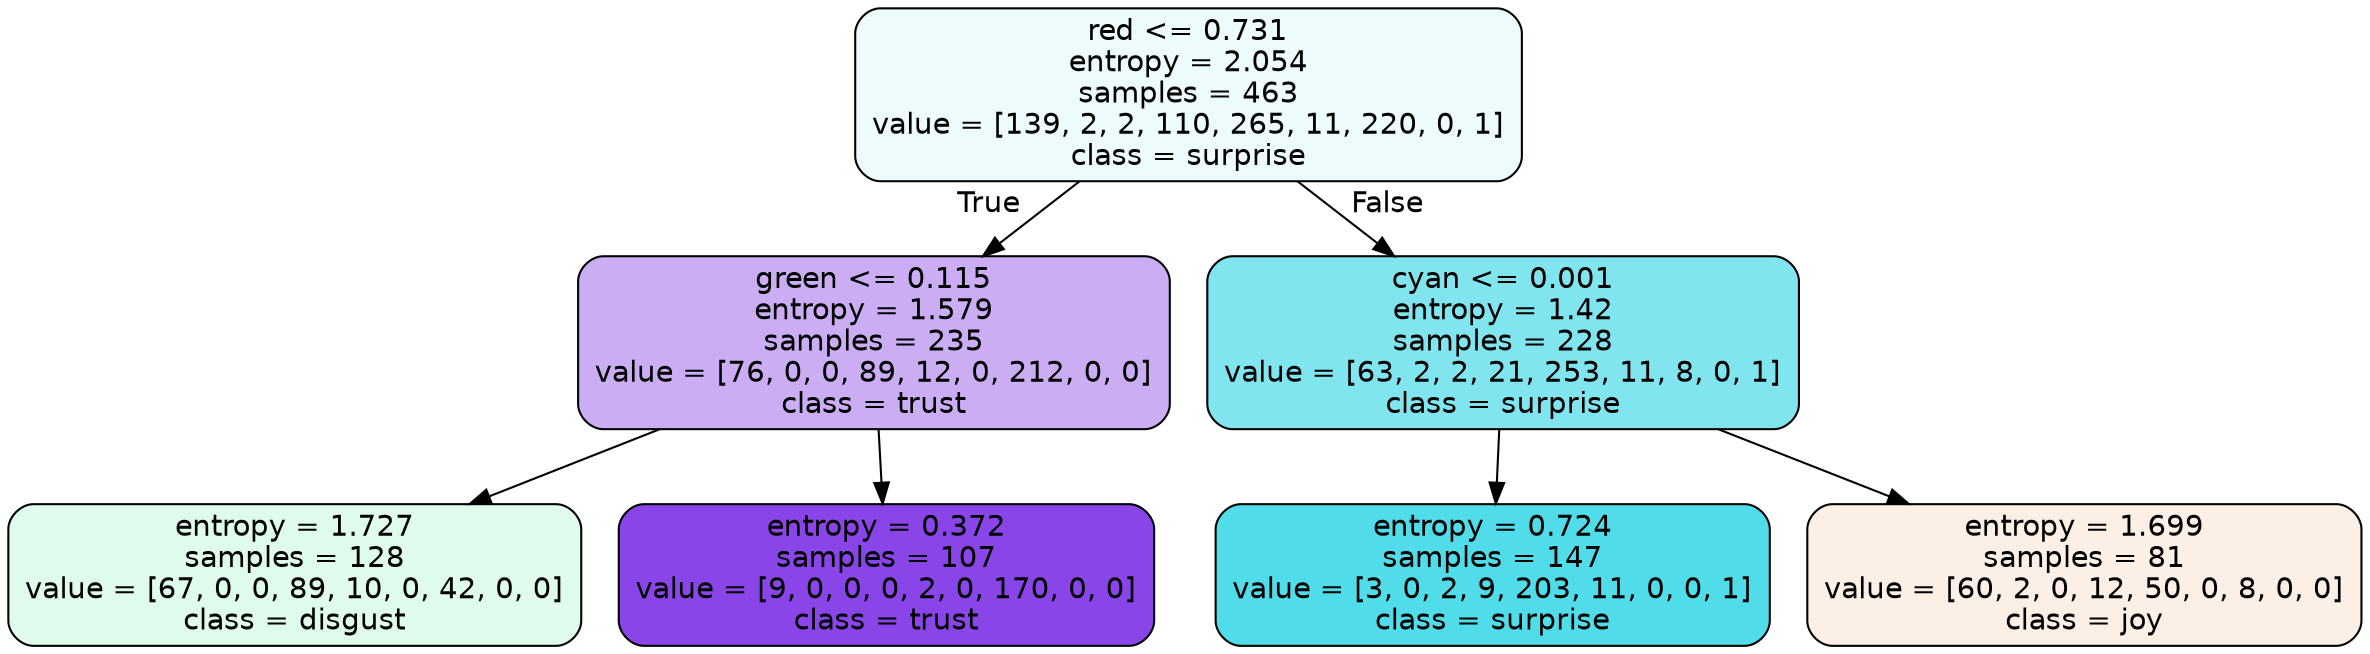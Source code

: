 digraph Tree {
node [shape=box, style="filled, rounded", color="black", fontname=helvetica] ;
edge [fontname=helvetica] ;
0 [label="red <= 0.731\nentropy = 2.054\nsamples = 463\nvalue = [139, 2, 2, 110, 265, 11, 220, 0, 1]\nclass = surprise", fillcolor="#39d7e516"] ;
1 [label="green <= 0.115\nentropy = 1.579\nsamples = 235\nvalue = [76, 0, 0, 89, 12, 0, 212, 0, 0]\nclass = trust", fillcolor="#8139e569"] ;
0 -> 1 [labeldistance=2.5, labelangle=45, headlabel="True"] ;
2 [label="entropy = 1.727\nsamples = 128\nvalue = [67, 0, 0, 89, 10, 0, 42, 0, 0]\nclass = disgust", fillcolor="#39e58128"] ;
1 -> 2 ;
3 [label="entropy = 0.372\nsamples = 107\nvalue = [9, 0, 0, 0, 2, 0, 170, 0, 0]\nclass = trust", fillcolor="#8139e5ef"] ;
1 -> 3 ;
4 [label="cyan <= 0.001\nentropy = 1.42\nsamples = 228\nvalue = [63, 2, 2, 21, 253, 11, 8, 0, 1]\nclass = surprise", fillcolor="#39d7e5a3"] ;
0 -> 4 [labeldistance=2.5, labelangle=-45, headlabel="False"] ;
5 [label="entropy = 0.724\nsamples = 147\nvalue = [3, 0, 2, 9, 203, 11, 0, 0, 1]\nclass = surprise", fillcolor="#39d7e5e1"] ;
4 -> 5 ;
6 [label="entropy = 1.699\nsamples = 81\nvalue = [60, 2, 0, 12, 50, 0, 8, 0, 0]\nclass = joy", fillcolor="#e581391f"] ;
4 -> 6 ;
}